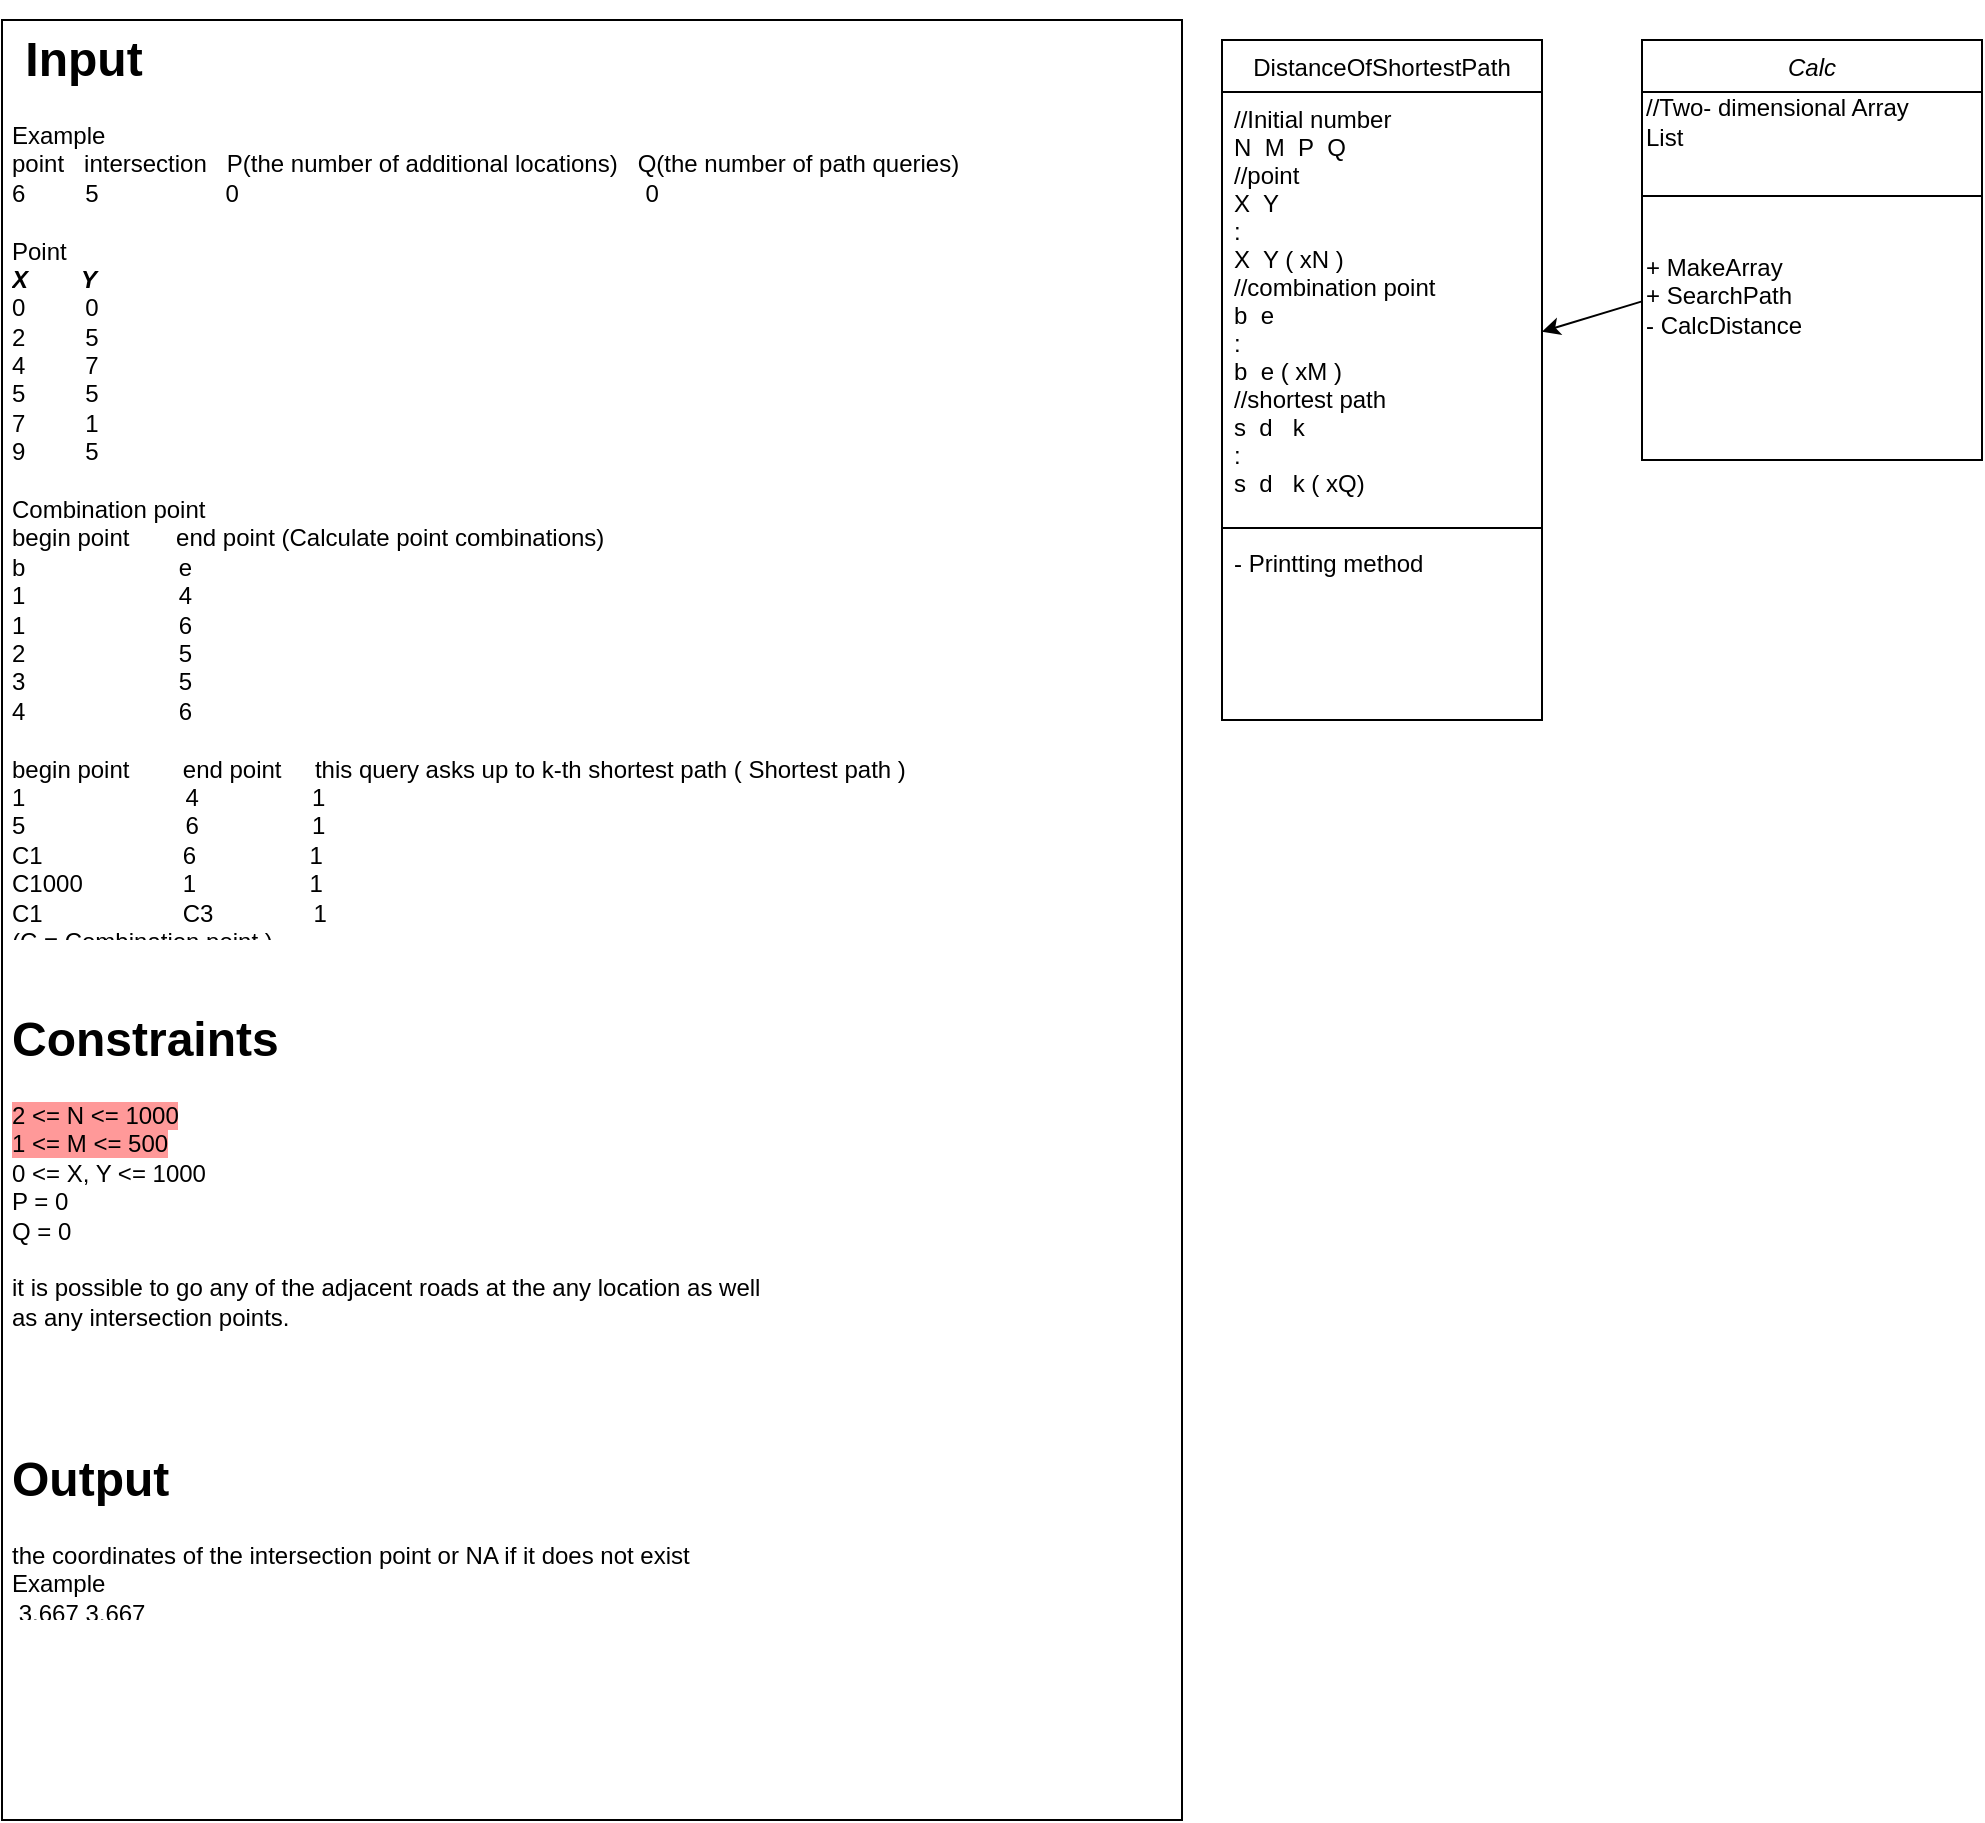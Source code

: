 <mxfile version="14.1.8" type="device"><diagram id="C5RBs43oDa-KdzZeNtuy" name="Page-1"><mxGraphModel dx="2107" dy="816" grid="1" gridSize="10" guides="1" tooltips="1" connect="1" arrows="1" fold="1" page="1" pageScale="1" pageWidth="827" pageHeight="1169" math="0" shadow="0"><root><mxCell id="WIyWlLk6GJQsqaUBKTNV-0"/><mxCell id="WIyWlLk6GJQsqaUBKTNV-1" parent="WIyWlLk6GJQsqaUBKTNV-0"/><mxCell id="sp_cfl2Vip-wtF5xSPnu-0" value="" style="rounded=0;whiteSpace=wrap;html=1;" parent="WIyWlLk6GJQsqaUBKTNV-1" vertex="1"><mxGeometry x="-960" y="30" width="590" height="900" as="geometry"/></mxCell><mxCell id="sp_cfl2Vip-wtF5xSPnu-1" value="&lt;h1&gt;&lt;span style=&quot;background-color: rgb(255 , 255 , 255)&quot;&gt;&amp;nbsp;Input&lt;/span&gt;&lt;/h1&gt;&lt;div&gt;&lt;span style=&quot;background-color: rgb(255 , 255 , 255)&quot;&gt;Example&lt;/span&gt;&lt;/div&gt;&lt;div&gt;&lt;span style=&quot;background-color: rgb(255 , 255 , 255)&quot;&gt;point&amp;nbsp; &amp;nbsp;intersection&amp;nbsp; &amp;nbsp;P(the number of additional locations)&amp;nbsp; &amp;nbsp;Q(the number of path queries)&lt;/span&gt;&lt;/div&gt;&lt;div&gt;&lt;span style=&quot;background-color: rgb(255 , 255 , 255)&quot;&gt;6&amp;nbsp; &amp;nbsp; &amp;nbsp; &amp;nbsp; &amp;nbsp;5&amp;nbsp; &amp;nbsp; &amp;nbsp; &amp;nbsp; &amp;nbsp; &amp;nbsp; &amp;nbsp; &amp;nbsp; &amp;nbsp; &amp;nbsp;0&amp;nbsp; &amp;nbsp; &amp;nbsp; &amp;nbsp; &amp;nbsp; &amp;nbsp; &amp;nbsp; &amp;nbsp; &amp;nbsp; &amp;nbsp; &amp;nbsp; &amp;nbsp; &amp;nbsp; &amp;nbsp; &amp;nbsp; &amp;nbsp; &amp;nbsp; &amp;nbsp; &amp;nbsp; &amp;nbsp; &amp;nbsp; &amp;nbsp; &amp;nbsp; &amp;nbsp; &amp;nbsp; &amp;nbsp; &amp;nbsp; &amp;nbsp; &amp;nbsp; &amp;nbsp; &amp;nbsp;0&lt;/span&gt;&lt;/div&gt;&lt;div&gt;&lt;span style=&quot;background-color: rgb(255 , 255 , 255)&quot;&gt;&lt;br&gt;&lt;/span&gt;&lt;/div&gt;&lt;div&gt;&lt;span style=&quot;background-color: rgb(255 , 255 , 255)&quot;&gt;Point&lt;/span&gt;&lt;/div&gt;&lt;div&gt;&lt;i&gt;&lt;b style=&quot;background-color: rgb(255 , 255 , 255)&quot;&gt;X&amp;nbsp; &amp;nbsp; &amp;nbsp; &amp;nbsp; Y&lt;/b&gt;&lt;/i&gt;&lt;/div&gt;&lt;div&gt;&lt;span style=&quot;background-color: rgb(255 , 255 , 255)&quot;&gt;0&amp;nbsp; &amp;nbsp; &amp;nbsp; &amp;nbsp; &amp;nbsp;0&lt;/span&gt;&lt;/div&gt;&lt;div&gt;&lt;span style=&quot;background-color: rgb(255 , 255 , 255)&quot;&gt;2&amp;nbsp; &amp;nbsp; &amp;nbsp; &amp;nbsp; &amp;nbsp;5&lt;br&gt;4&amp;nbsp; &amp;nbsp; &amp;nbsp; &amp;nbsp; &amp;nbsp;7&lt;br&gt;5&amp;nbsp; &amp;nbsp; &amp;nbsp; &amp;nbsp; &amp;nbsp;5&lt;br&gt;7&amp;nbsp; &amp;nbsp; &amp;nbsp; &amp;nbsp; &amp;nbsp;1&lt;/span&gt;&lt;/div&gt;&lt;div&gt;&lt;span style=&quot;background-color: rgb(255 , 255 , 255)&quot;&gt;9&amp;nbsp; &amp;nbsp; &amp;nbsp; &amp;nbsp; &amp;nbsp;5&lt;/span&gt;&lt;/div&gt;&lt;div&gt;&lt;span style=&quot;background-color: rgb(255 , 255 , 255)&quot;&gt;&lt;br&gt;&lt;/span&gt;&lt;/div&gt;&lt;div&gt;&lt;span style=&quot;background-color: rgb(255 , 255 , 255)&quot;&gt;Combination point&lt;/span&gt;&lt;/div&gt;&lt;span style=&quot;background-color: rgb(255 , 255 , 255)&quot;&gt;begin point&amp;nbsp; &amp;nbsp; &amp;nbsp; &amp;nbsp;end point (Calculate point combinations)&lt;br&gt;b&amp;nbsp; &amp;nbsp; &amp;nbsp; &amp;nbsp; &amp;nbsp; &amp;nbsp; &amp;nbsp; &amp;nbsp; &amp;nbsp; &amp;nbsp; &amp;nbsp; &amp;nbsp;e&lt;br&gt;&lt;/span&gt;&lt;div&gt;&lt;span style=&quot;background-color: rgb(255 , 255 , 255)&quot;&gt;1&amp;nbsp; &amp;nbsp; &amp;nbsp; &amp;nbsp; &amp;nbsp; &amp;nbsp; &amp;nbsp; &amp;nbsp; &amp;nbsp; &amp;nbsp; &amp;nbsp; &amp;nbsp;4&lt;br&gt;1&amp;nbsp; &amp;nbsp; &amp;nbsp; &amp;nbsp; &amp;nbsp; &amp;nbsp; &amp;nbsp; &amp;nbsp; &amp;nbsp; &amp;nbsp; &amp;nbsp; &amp;nbsp;6&lt;/span&gt;&lt;/div&gt;&lt;div&gt;&lt;span style=&quot;background-color: rgb(255 , 255 , 255)&quot;&gt;2&amp;nbsp; &amp;nbsp; &amp;nbsp; &amp;nbsp; &amp;nbsp; &amp;nbsp; &amp;nbsp; &amp;nbsp; &amp;nbsp; &amp;nbsp; &amp;nbsp; &amp;nbsp;5&lt;/span&gt;&lt;/div&gt;&lt;div&gt;&lt;span style=&quot;background-color: rgb(255 , 255 , 255)&quot;&gt;3&amp;nbsp; &amp;nbsp; &amp;nbsp; &amp;nbsp; &amp;nbsp; &amp;nbsp; &amp;nbsp; &amp;nbsp; &amp;nbsp; &amp;nbsp; &amp;nbsp; &amp;nbsp;5&lt;/span&gt;&lt;/div&gt;&lt;div&gt;&lt;span style=&quot;background-color: rgb(255 , 255 , 255)&quot;&gt;4&amp;nbsp; &amp;nbsp; &amp;nbsp; &amp;nbsp; &amp;nbsp; &amp;nbsp; &amp;nbsp; &amp;nbsp; &amp;nbsp; &amp;nbsp; &amp;nbsp; &amp;nbsp;6&amp;nbsp;&lt;/span&gt;&lt;/div&gt;&lt;div&gt;&lt;span style=&quot;background-color: rgb(255 , 255 , 255)&quot;&gt;&lt;br&gt;&lt;/span&gt;&lt;/div&gt;&lt;div&gt;&lt;span style=&quot;background-color: rgb(255 , 255 , 255)&quot;&gt;begin point&amp;nbsp; &amp;nbsp; &amp;nbsp; &amp;nbsp; end point&amp;nbsp; &amp;nbsp; &amp;nbsp;&lt;/span&gt;&lt;span&gt;this query asks up to k-th shortest path&amp;nbsp;&lt;/span&gt;&lt;span style=&quot;background-color: rgb(255 , 255 , 255)&quot;&gt;( Shortest path )&amp;nbsp;&lt;/span&gt;&lt;/div&gt;&lt;div&gt;&lt;span style=&quot;background-color: rgb(255 , 255 , 255)&quot;&gt;1&amp;nbsp; &amp;nbsp; &amp;nbsp; &amp;nbsp; &amp;nbsp; &amp;nbsp; &amp;nbsp; &amp;nbsp; &amp;nbsp; &amp;nbsp; &amp;nbsp; &amp;nbsp; 4&amp;nbsp; &amp;nbsp; &amp;nbsp; &amp;nbsp; &amp;nbsp; &amp;nbsp; &amp;nbsp; &amp;nbsp; &amp;nbsp;1&lt;/span&gt;&lt;/div&gt;&lt;div&gt;&lt;span style=&quot;background-color: rgb(255 , 255 , 255)&quot;&gt;5&amp;nbsp; &amp;nbsp; &amp;nbsp; &amp;nbsp; &amp;nbsp; &amp;nbsp; &amp;nbsp; &amp;nbsp; &amp;nbsp; &amp;nbsp; &amp;nbsp; &amp;nbsp; 6&amp;nbsp; &amp;nbsp; &amp;nbsp; &amp;nbsp; &amp;nbsp; &amp;nbsp; &amp;nbsp; &amp;nbsp; &amp;nbsp;1&lt;/span&gt;&lt;/div&gt;&lt;div&gt;&lt;span style=&quot;background-color: rgb(255 , 255 , 255)&quot;&gt;C1&amp;nbsp; &amp;nbsp; &amp;nbsp; &amp;nbsp; &amp;nbsp; &amp;nbsp; &amp;nbsp; &amp;nbsp; &amp;nbsp; &amp;nbsp; &amp;nbsp;6&amp;nbsp; &amp;nbsp; &amp;nbsp; &amp;nbsp; &amp;nbsp; &amp;nbsp; &amp;nbsp; &amp;nbsp; &amp;nbsp;1&lt;/span&gt;&lt;/div&gt;&lt;div&gt;&lt;span style=&quot;background-color: rgb(255 , 255 , 255)&quot;&gt;C1000&amp;nbsp; &amp;nbsp; &amp;nbsp; &amp;nbsp; &amp;nbsp; &amp;nbsp; &amp;nbsp; &amp;nbsp;1&amp;nbsp; &amp;nbsp; &amp;nbsp; &amp;nbsp; &amp;nbsp; &amp;nbsp; &amp;nbsp; &amp;nbsp; &amp;nbsp;1&lt;/span&gt;&lt;/div&gt;&lt;div&gt;&lt;span style=&quot;background-color: rgb(255 , 255 , 255)&quot;&gt;C1&amp;nbsp; &amp;nbsp; &amp;nbsp; &amp;nbsp; &amp;nbsp; &amp;nbsp; &amp;nbsp; &amp;nbsp; &amp;nbsp; &amp;nbsp; &amp;nbsp;C3&amp;nbsp; &amp;nbsp; &amp;nbsp; &amp;nbsp; &amp;nbsp; &amp;nbsp; &amp;nbsp; &amp;nbsp;1&lt;/span&gt;&lt;/div&gt;&lt;div&gt;&lt;span style=&quot;background-color: rgb(255 , 255 , 255)&quot;&gt;(C = Combination point )&lt;/span&gt;&lt;br&gt;&lt;/div&gt;" style="text;html=1;strokeColor=none;fillColor=none;spacing=5;spacingTop=-20;whiteSpace=wrap;overflow=hidden;rounded=0;align=left;" parent="WIyWlLk6GJQsqaUBKTNV-1" vertex="1"><mxGeometry x="-960" y="30" width="540" height="460" as="geometry"/></mxCell><mxCell id="sp_cfl2Vip-wtF5xSPnu-2" value="&lt;h1&gt;Constraints&lt;/h1&gt;&lt;div&gt;&lt;span style=&quot;background-color: rgb(255 , 153 , 153)&quot;&gt;2 &amp;lt;= N &amp;lt;= 1000&lt;/span&gt;&lt;/div&gt;&lt;div&gt;&lt;span style=&quot;background-color: rgb(255 , 153 , 153)&quot;&gt;1 &amp;lt;= M &amp;lt;= 500&lt;/span&gt;&lt;/div&gt;&lt;div&gt;0 &amp;lt;= X, Y &amp;lt;= 1000&lt;/div&gt;&lt;div&gt;P = 0&lt;/div&gt;&lt;div&gt;Q = 0&lt;/div&gt;&lt;div&gt;&lt;br&gt;&lt;/div&gt;&lt;div&gt;it is possible to go any of the adjacent roads at the any location as well as any intersection points.&amp;nbsp;&lt;br&gt;&lt;/div&gt;" style="text;html=1;strokeColor=none;fillColor=none;spacing=5;spacingTop=-20;whiteSpace=wrap;overflow=hidden;rounded=0;align=left;" parent="WIyWlLk6GJQsqaUBKTNV-1" vertex="1"><mxGeometry x="-960" y="520" width="390" height="229" as="geometry"/></mxCell><mxCell id="sp_cfl2Vip-wtF5xSPnu-3" value="&lt;h1&gt;Output&lt;/h1&gt;&lt;div&gt;the coordinates of the intersection point or NA if it does not exist&lt;br&gt;&lt;/div&gt;&lt;div&gt;Example&amp;nbsp;&lt;/div&gt;&lt;div&gt;&amp;nbsp;3.667 3.667&lt;/div&gt;" style="text;html=1;strokeColor=none;fillColor=none;spacing=5;spacingTop=-20;whiteSpace=wrap;overflow=hidden;rounded=0;" parent="WIyWlLk6GJQsqaUBKTNV-1" vertex="1"><mxGeometry x="-960" y="740" width="350" height="90" as="geometry"/></mxCell><mxCell id="04a4xZdWjix-FyJIrV75-0" value="DistanceOfShortestPath" style="swimlane;fontStyle=0;align=center;verticalAlign=top;childLayout=stackLayout;horizontal=1;startSize=26;horizontalStack=0;resizeParent=1;resizeLast=0;collapsible=1;marginBottom=0;rounded=0;shadow=0;strokeWidth=1;" parent="WIyWlLk6GJQsqaUBKTNV-1" vertex="1"><mxGeometry x="-350" y="40" width="160" height="340" as="geometry"><mxRectangle x="550" y="140" width="160" height="26" as="alternateBounds"/></mxGeometry></mxCell><mxCell id="04a4xZdWjix-FyJIrV75-1" value="//Initial number&#10;N  M  P  Q&#10;//point&#10;X  Y&#10;:&#10;X  Y ( xN )&#10;//combination point&#10;b  e&#10;:&#10;b  e ( xM )&#10;//shortest path&#10;s  d   k&#10;:&#10;s  d   k ( xQ)" style="text;align=left;verticalAlign=top;spacingLeft=4;spacingRight=4;overflow=hidden;rotatable=0;points=[[0,0.5],[1,0.5]];portConstraint=eastwest;" parent="04a4xZdWjix-FyJIrV75-0" vertex="1"><mxGeometry y="26" width="160" height="214" as="geometry"/></mxCell><mxCell id="04a4xZdWjix-FyJIrV75-6" value="" style="line;html=1;strokeWidth=1;align=left;verticalAlign=middle;spacingTop=-1;spacingLeft=3;spacingRight=3;rotatable=0;labelPosition=right;points=[];portConstraint=eastwest;" parent="04a4xZdWjix-FyJIrV75-0" vertex="1"><mxGeometry y="240" width="160" height="8" as="geometry"/></mxCell><mxCell id="04a4xZdWjix-FyJIrV75-8" value="- Printting method" style="text;align=left;verticalAlign=top;spacingLeft=4;spacingRight=4;overflow=hidden;rotatable=0;points=[[0,0.5],[1,0.5]];portConstraint=eastwest;" parent="04a4xZdWjix-FyJIrV75-0" vertex="1"><mxGeometry y="248" width="160" height="92" as="geometry"/></mxCell><mxCell id="603OngfCLHkVAVnFPhCK-3" style="edgeStyle=none;rounded=0;orthogonalLoop=1;jettySize=auto;html=1;" edge="1" parent="WIyWlLk6GJQsqaUBKTNV-1" source="04a4xZdWjix-FyJIrV75-9" target="04a4xZdWjix-FyJIrV75-0"><mxGeometry relative="1" as="geometry"><mxPoint x="-189" y="158" as="targetPoint"/></mxGeometry></mxCell><mxCell id="04a4xZdWjix-FyJIrV75-9" value="Calc" style="swimlane;fontStyle=2;align=center;verticalAlign=top;childLayout=stackLayout;horizontal=1;startSize=26;horizontalStack=0;resizeParent=1;resizeLast=0;collapsible=1;marginBottom=0;rounded=0;shadow=0;strokeWidth=1;" parent="WIyWlLk6GJQsqaUBKTNV-1" vertex="1"><mxGeometry x="-140" y="40" width="170" height="210" as="geometry"><mxRectangle x="-140" y="40" width="160" height="26" as="alternateBounds"/></mxGeometry></mxCell><mxCell id="603OngfCLHkVAVnFPhCK-1" value="//Two- dimensional Array&lt;br&gt;List" style="text;html=1;align=left;verticalAlign=middle;resizable=0;points=[];autosize=1;" vertex="1" parent="04a4xZdWjix-FyJIrV75-9"><mxGeometry y="26" width="170" height="30" as="geometry"/></mxCell><mxCell id="04a4xZdWjix-FyJIrV75-11" value="" style="line;html=1;strokeWidth=1;align=left;verticalAlign=middle;spacingTop=-1;spacingLeft=3;spacingRight=3;rotatable=0;labelPosition=right;points=[];portConstraint=eastwest;" parent="04a4xZdWjix-FyJIrV75-9" vertex="1"><mxGeometry y="56" width="170" height="44" as="geometry"/></mxCell><mxCell id="04a4xZdWjix-FyJIrV75-12" value="+ MakeArray&lt;br&gt;+ SearchPath&amp;nbsp;&lt;br&gt;- CalcDistance&lt;br&gt;&lt;br&gt;" style="text;html=1;align=left;verticalAlign=top;resizable=0;points=[];autosize=1;" parent="04a4xZdWjix-FyJIrV75-9" vertex="1"><mxGeometry y="100" width="170" height="60" as="geometry"/></mxCell></root></mxGraphModel></diagram></mxfile>